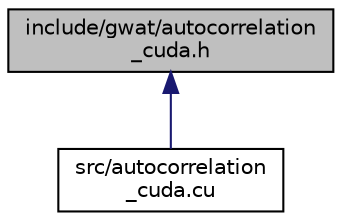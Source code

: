 digraph "include/gwat/autocorrelation_cuda.h"
{
 // LATEX_PDF_SIZE
  edge [fontname="Helvetica",fontsize="10",labelfontname="Helvetica",labelfontsize="10"];
  node [fontname="Helvetica",fontsize="10",shape=record];
  Node1 [label="include/gwat/autocorrelation\l_cuda.h",height=0.2,width=0.4,color="black", fillcolor="grey75", style="filled", fontcolor="black",tooltip=" "];
  Node1 -> Node2 [dir="back",color="midnightblue",fontsize="10",style="solid"];
  Node2 [label="src/autocorrelation\l_cuda.cu",height=0.2,width=0.4,color="black", fillcolor="white", style="filled",URL="$autocorrelation__cuda_8cu.html",tooltip=" "];
}

